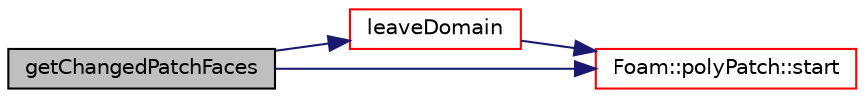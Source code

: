 digraph "getChangedPatchFaces"
{
  bgcolor="transparent";
  edge [fontname="Helvetica",fontsize="10",labelfontname="Helvetica",labelfontsize="10"];
  node [fontname="Helvetica",fontsize="10",shape=record];
  rankdir="LR";
  Node362 [label="getChangedPatchFaces",height=0.2,width=0.4,color="black", fillcolor="grey75", style="filled", fontcolor="black"];
  Node362 -> Node363 [color="midnightblue",fontsize="10",style="solid",fontname="Helvetica"];
  Node363 [label="leaveDomain",height=0.2,width=0.4,color="red",URL="$a25945.html#aeb52ac47c5360fa9e1c00f6d2dbd4a97",tooltip="Handle leaving domain. Implementation referred to Type. "];
  Node363 -> Node364 [color="midnightblue",fontsize="10",style="solid",fontname="Helvetica"];
  Node364 [label="Foam::polyPatch::start",height=0.2,width=0.4,color="red",URL="$a28633.html#a6bfd3e3abb11e98bdb4b98671cec1234",tooltip="Return start label of this patch in the polyMesh face list. "];
  Node362 -> Node364 [color="midnightblue",fontsize="10",style="solid",fontname="Helvetica"];
}
